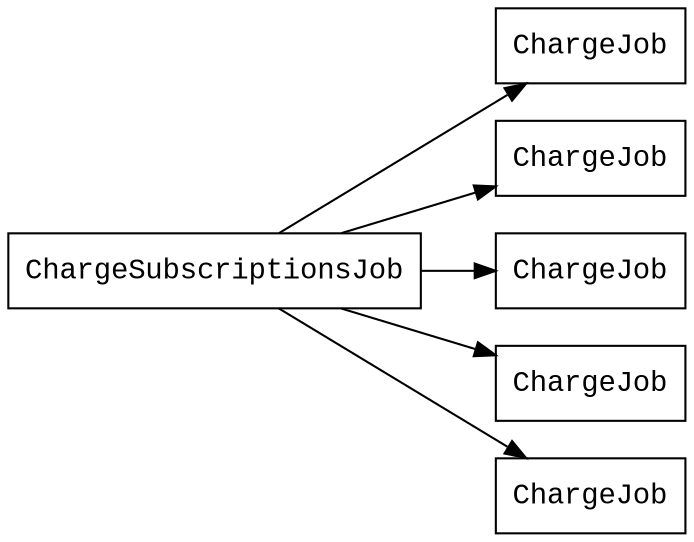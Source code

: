 digraph G {

  rankdir="LR"
  compound=true
  node[shape=box]

  ChargeSubscriptionsJob[fontname="Courier New"]
  ChargeSubscriptionsJob -> ChargeOneSubscriptionJob1
  ChargeSubscriptionsJob -> ChargeOneSubscriptionJob2
  ChargeSubscriptionsJob -> ChargeOneSubscriptionJob3
  ChargeSubscriptionsJob -> ChargeOneSubscriptionJob4
  ChargeSubscriptionsJob -> ChargeOneSubscriptionJob5
  ChargeOneSubscriptionJob1[label="ChargeJob" fontname="Courier New"]
  ChargeOneSubscriptionJob2[label="ChargeJob" fontname="Courier New"]
  ChargeOneSubscriptionJob3[label="ChargeJob" fontname="Courier New"]
  ChargeOneSubscriptionJob4[label="ChargeJob" fontname="Courier New"]
  ChargeOneSubscriptionJob5[label="ChargeJob" fontname="Courier New"]
}
